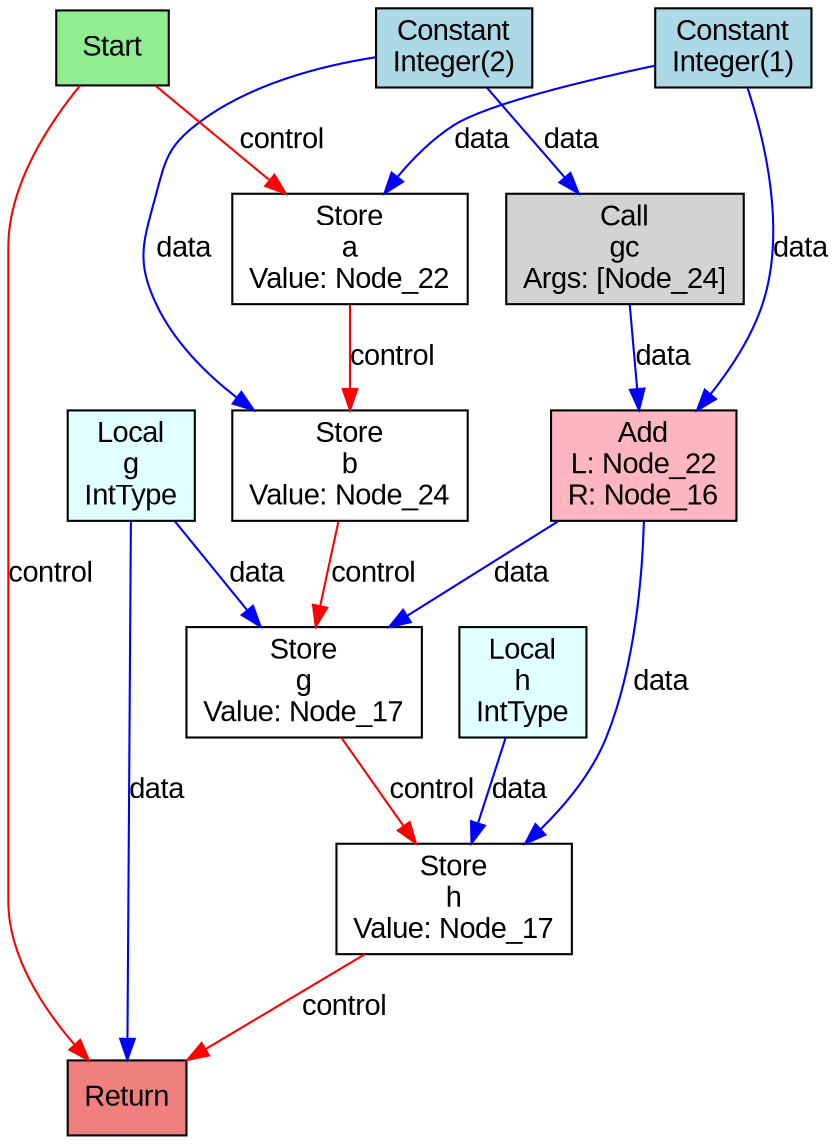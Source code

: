 digraph SoNir {
  rankdir=TB;
  node [shape=box, style=filled, fontname="Arial"];
  edge [fontname="Arial"];

  Node_4 [label="Store\na\nValue: Node_22", fillcolor="white"];
  Node_24 [label="Constant\nInteger(2)", fillcolor="lightblue"];
  Node_8 [label="Store\nb\nValue: Node_24", fillcolor="white"];
  Node_22 [label="Constant\nInteger(1)", fillcolor="lightblue"];
  Node_16 [label="Call\ngc\nArgs: [Node_24]", fillcolor="lightgray"];
  Node_20 [label="Return", fillcolor="lightcoral"];
  Node_17 [label="Add\nL: Node_22\nR: Node_16", fillcolor="lightpink"];
  Node_0 [label="Start", fillcolor="lightgreen"];
  Node_18 [label="Store\nh\nValue: Node_17", fillcolor="white"];
  Node_15 [label="Local\nh\nIntType", fillcolor="lightcyan"];
  Node_13 [label="Store\ng\nValue: Node_17", fillcolor="white"];
  Node_10 [label="Local\ng\nIntType", fillcolor="lightcyan"];

  Node_0 -> Node_4 [label="control", color="red"];
  Node_4 -> Node_8 [label="control", color="red"];
  Node_10 -> Node_13 [label="data", color="blue"];
  Node_8 -> Node_13 [label="control", color="red"];
  Node_16 -> Node_17 [label="data", color="blue"];
  Node_15 -> Node_18 [label="data", color="blue"];
  Node_17 -> Node_18 [label="data", color="blue"];
  Node_13 -> Node_18 [label="control", color="red"];
  Node_10 -> Node_20 [label="data", color="blue"];
  Node_0 -> Node_20 [label="control", color="red"];
  Node_18 -> Node_20 [label="control", color="red"];
  Node_22 -> Node_4 [label="data", color="blue"];
  Node_22 -> Node_17 [label="data", color="blue"];
  Node_24 -> Node_8 [label="data", color="blue"];
  Node_17 -> Node_13 [label="data", color="blue"];
  Node_24 -> Node_16 [label="data", color="blue"];
}
